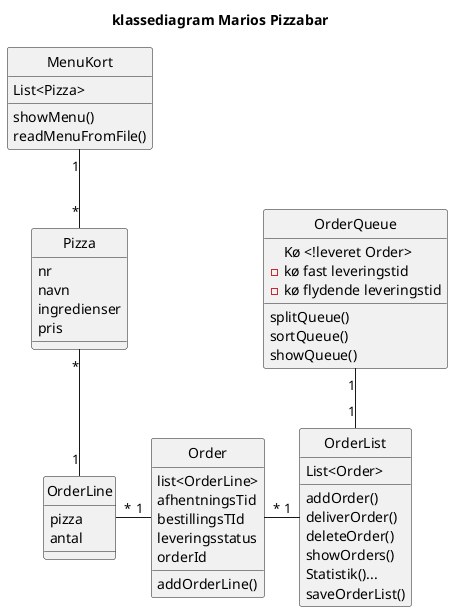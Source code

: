 @startuml

title klassediagram Marios Pizzabar


hide circle

Class MenuKort{
List<Pizza>
showMenu()
readMenuFromFile()
}

Class Pizza{
nr
navn
ingredienser
pris
}

Class OrderLine{
pizza
antal
}





Class Order{
list<OrderLine>
afhentningsTid
bestillingsTId
leveringsstatus
orderId

addOrderLine()


}

Class OrderList{
List<Order>
addOrder()
deliverOrder()
deleteOrder()
showOrders()
Statistik()...
saveOrderList()
}

Class OrderQueue{
Kø <!leveret Order>
 - kø fast leveringstid
 - kø flydende leveringstid
splitQueue()
sortQueue()
showQueue()
}

MenuKort "1" -- "*" Pizza
Pizza "*" -- "1" OrderLine

OrderQueue "1" -down- "1" OrderList
OrderLine "*" -right- "1" Order
Order "*" -right- "1" OrderList

@enduml